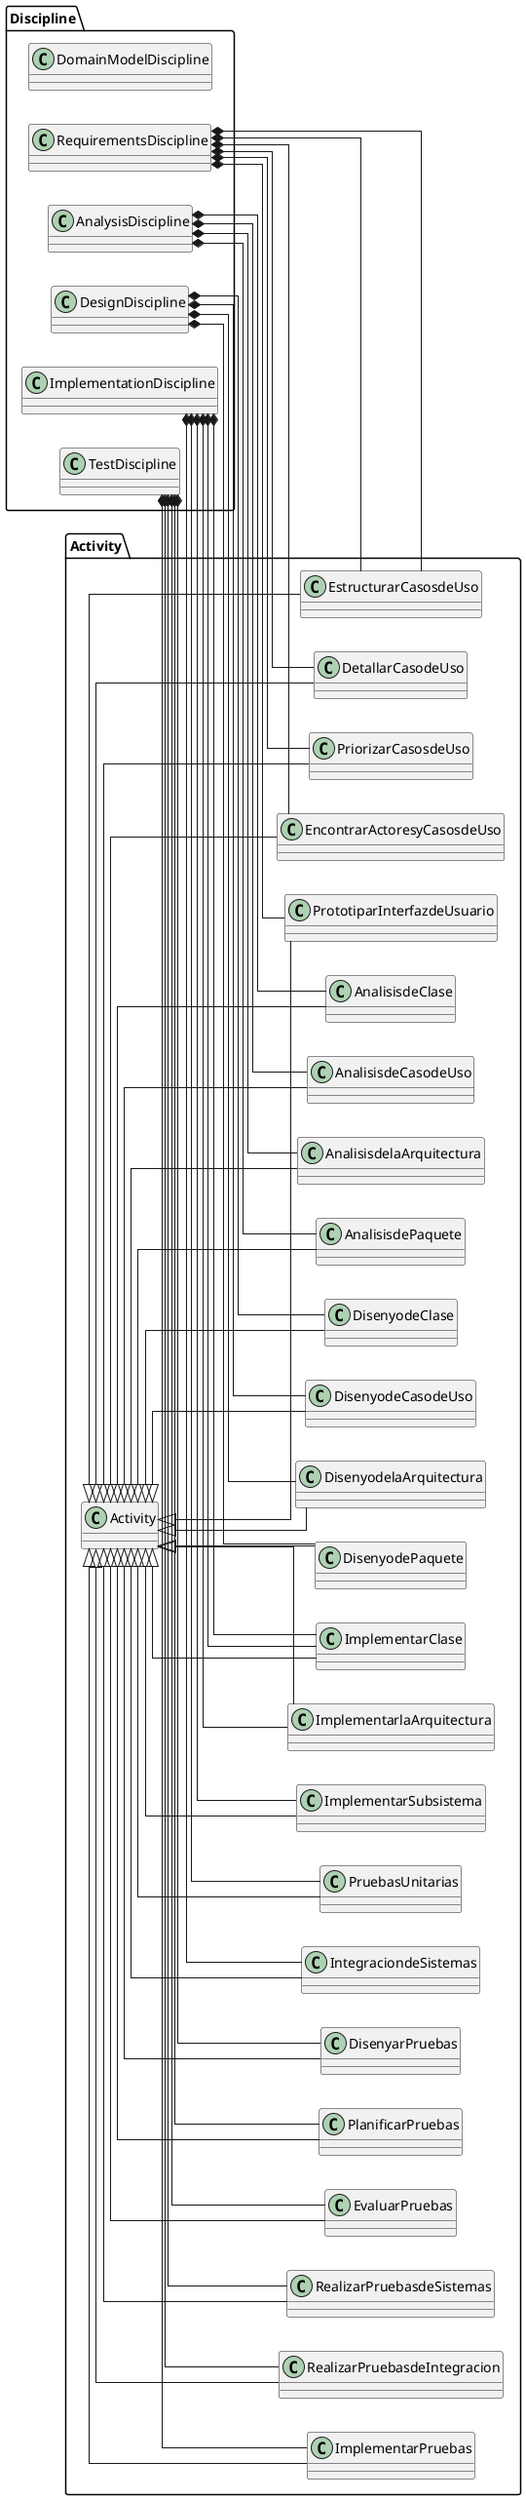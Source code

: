 @startuml

left to right direction
skinparam Linetype ortho

namespace Discipline {
    Class DomainModelDiscipline 
    Class RequirementsDiscipline 
    Class AnalysisDiscipline 
    Class DesignDiscipline 
    Class ImplementationDiscipline 
    Class TestDiscipline 
}

namespace Activity {
    Class Activity
    Class EncontrarActoresyCasosdeUso extends Activity
    Class PriorizarCasosdeUso extends Activity
    Class DetallarCasodeUso extends Activity
    Class EstructurarCasosdeUso extends Activity
    Class PrototiparInterfazdeUsuario extends Activity
    Class AnalisisdelaArquitectura extends Activity
    Class AnalisisdeCasodeUso extends Activity
    Class AnalisisdeClase extends Activity
    Class AnalisisdePaquete extends Activity
    Class DisenyodelaArquitectura extends Activity
    Class DisenyodeCasodeUso extends Activity
    Class DisenyodeClase extends Activity
    Class DisenyodePaquete extends Activity
    Class ImplementarlaArquitectura extends Activity
    Class IntegraciondeSistemas extends Activity
    Class ImplementarClase extends Activity
    Class PruebasUnitarias extends Activity
    Class ImplementarSubsistema extends Activity
    Class PlanificarPruebas extends Activity
    Class DisenyarPruebas extends Activity
    Class ImplementarPruebas extends Activity
    Class RealizarPruebasdeIntegracion extends Activity
    Class RealizarPruebasdeSistemas extends Activity
    Class EvaluarPruebas extends Activity
}

Discipline.RequirementsDiscipline *-- Activity.EncontrarActoresyCasosdeUso
Discipline.RequirementsDiscipline *-- Activity.PriorizarCasosdeUso
Discipline.RequirementsDiscipline *-- Activity.DetallarCasodeUso
Discipline.RequirementsDiscipline *-- Activity.EstructurarCasosdeUso
Discipline.RequirementsDiscipline *-- Activity.PrototiparInterfazdeUsuario
Discipline.RequirementsDiscipline *-- Activity.EstructurarCasosdeUso

Discipline.AnalysisDiscipline *-- Activity.AnalisisdelaArquitectura
Discipline.AnalysisDiscipline *-- Activity.AnalisisdeCasodeUso
Discipline.AnalysisDiscipline *-- Activity.AnalisisdeClase
Discipline.AnalysisDiscipline *-- Activity.AnalisisdePaquete

Discipline.DesignDiscipline *-- Activity.DisenyodelaArquitectura
Discipline.DesignDiscipline *-- Activity.DisenyodeCasodeUso
Discipline.DesignDiscipline *-- Activity.DisenyodeClase
Discipline.DesignDiscipline *-- Activity.DisenyodePaquete

Discipline.ImplementationDiscipline *-- Activity.ImplementarlaArquitectura
Discipline.ImplementationDiscipline *-- Activity.IntegraciondeSistemas
Discipline.ImplementationDiscipline *-- Activity.ImplementarClase
Discipline.ImplementationDiscipline *-- Activity.ImplementarClase
Discipline.ImplementationDiscipline *-- Activity.PruebasUnitarias
Discipline.ImplementationDiscipline *-- Activity.ImplementarSubsistema

Discipline.TestDiscipline *-- Activity.PlanificarPruebas
Discipline.TestDiscipline *-- Activity.DisenyarPruebas
Discipline.TestDiscipline *-- Activity.ImplementarPruebas
Discipline.TestDiscipline *-- Activity.RealizarPruebasdeIntegracion
Discipline.TestDiscipline *-- Activity.RealizarPruebasdeSistemas
Discipline.TestDiscipline *-- Activity.EvaluarPruebas

@enduml